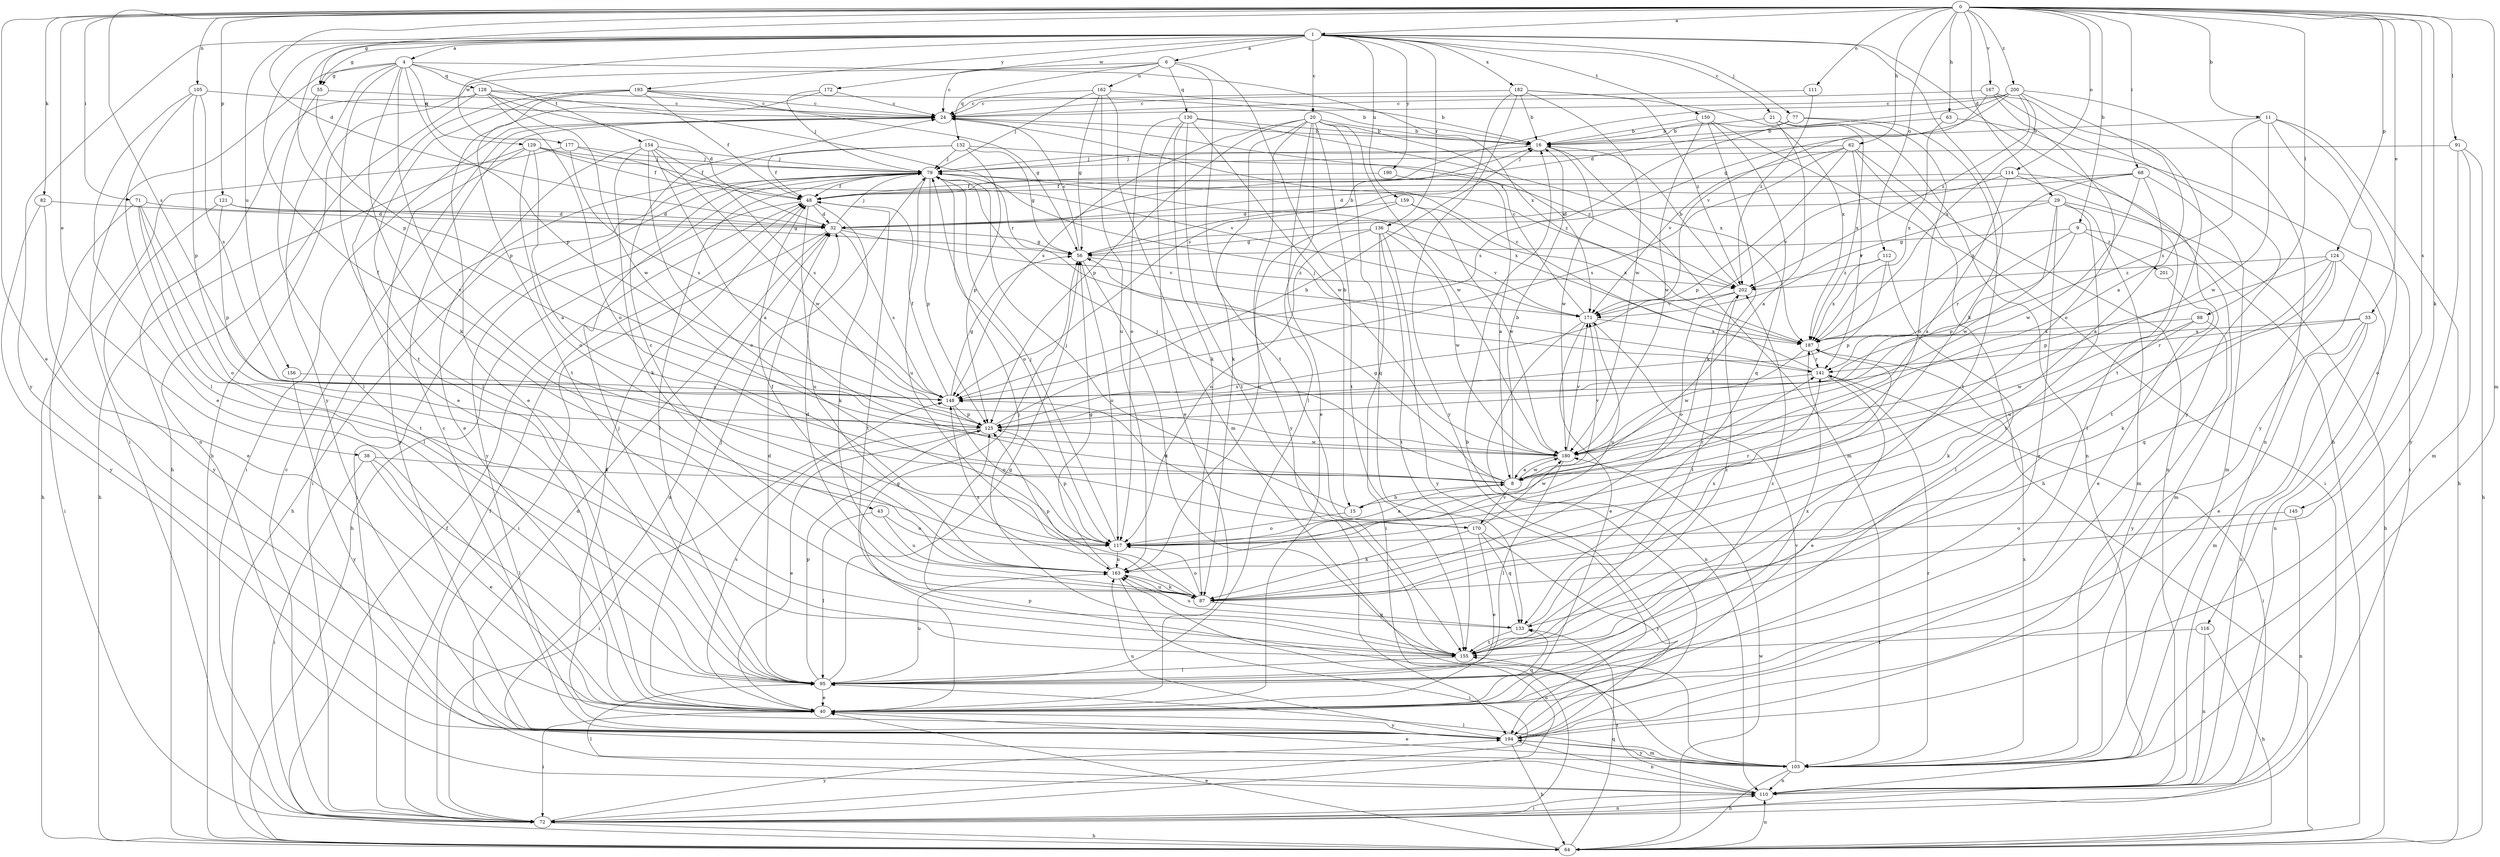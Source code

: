 strict digraph  {
0;
1;
4;
6;
8;
9;
11;
15;
16;
20;
21;
24;
29;
32;
33;
38;
40;
43;
48;
55;
56;
62;
63;
64;
68;
71;
72;
77;
79;
82;
87;
88;
91;
95;
103;
105;
110;
111;
112;
114;
116;
117;
121;
124;
125;
128;
129;
130;
132;
133;
136;
141;
145;
148;
150;
154;
155;
156;
159;
162;
163;
167;
170;
171;
172;
177;
180;
182;
187;
190;
193;
194;
200;
201;
202;
0 -> 1  [label=a];
0 -> 9  [label=b];
0 -> 11  [label=b];
0 -> 29  [label=d];
0 -> 32  [label=d];
0 -> 33  [label=e];
0 -> 38  [label=e];
0 -> 40  [label=e];
0 -> 55  [label=g];
0 -> 62  [label=h];
0 -> 63  [label=h];
0 -> 68  [label=i];
0 -> 71  [label=i];
0 -> 82  [label=k];
0 -> 87  [label=k];
0 -> 88  [label=l];
0 -> 91  [label=l];
0 -> 103  [label=m];
0 -> 105  [label=n];
0 -> 111  [label=o];
0 -> 112  [label=o];
0 -> 114  [label=o];
0 -> 121  [label=p];
0 -> 124  [label=p];
0 -> 145  [label=s];
0 -> 148  [label=s];
0 -> 167  [label=v];
0 -> 200  [label=z];
1 -> 4  [label=a];
1 -> 6  [label=a];
1 -> 20  [label=c];
1 -> 21  [label=c];
1 -> 43  [label=f];
1 -> 55  [label=g];
1 -> 64  [label=h];
1 -> 77  [label=j];
1 -> 87  [label=k];
1 -> 125  [label=p];
1 -> 136  [label=r];
1 -> 150  [label=t];
1 -> 156  [label=u];
1 -> 159  [label=u];
1 -> 172  [label=w];
1 -> 177  [label=w];
1 -> 182  [label=x];
1 -> 190  [label=y];
1 -> 193  [label=y];
1 -> 194  [label=y];
4 -> 55  [label=g];
4 -> 72  [label=i];
4 -> 87  [label=k];
4 -> 125  [label=p];
4 -> 128  [label=q];
4 -> 129  [label=q];
4 -> 154  [label=t];
4 -> 155  [label=t];
4 -> 170  [label=v];
4 -> 187  [label=x];
4 -> 194  [label=y];
6 -> 15  [label=b];
6 -> 24  [label=c];
6 -> 64  [label=h];
6 -> 130  [label=q];
6 -> 132  [label=q];
6 -> 155  [label=t];
6 -> 162  [label=u];
8 -> 15  [label=b];
8 -> 16  [label=b];
8 -> 56  [label=g];
8 -> 79  [label=j];
8 -> 170  [label=v];
8 -> 171  [label=v];
8 -> 180  [label=w];
9 -> 56  [label=g];
9 -> 103  [label=m];
9 -> 125  [label=p];
9 -> 141  [label=r];
9 -> 201  [label=z];
11 -> 16  [label=b];
11 -> 64  [label=h];
11 -> 116  [label=o];
11 -> 148  [label=s];
11 -> 180  [label=w];
11 -> 194  [label=y];
15 -> 79  [label=j];
15 -> 117  [label=o];
15 -> 141  [label=r];
16 -> 79  [label=j];
16 -> 103  [label=m];
16 -> 180  [label=w];
20 -> 16  [label=b];
20 -> 40  [label=e];
20 -> 87  [label=k];
20 -> 95  [label=l];
20 -> 125  [label=p];
20 -> 133  [label=q];
20 -> 148  [label=s];
20 -> 155  [label=t];
20 -> 171  [label=v];
20 -> 180  [label=w];
20 -> 194  [label=y];
21 -> 8  [label=a];
21 -> 16  [label=b];
21 -> 110  [label=n];
21 -> 187  [label=x];
24 -> 16  [label=b];
24 -> 72  [label=i];
29 -> 32  [label=d];
29 -> 40  [label=e];
29 -> 64  [label=h];
29 -> 103  [label=m];
29 -> 155  [label=t];
29 -> 171  [label=v];
29 -> 180  [label=w];
32 -> 56  [label=g];
32 -> 72  [label=i];
32 -> 79  [label=j];
32 -> 148  [label=s];
32 -> 171  [label=v];
33 -> 40  [label=e];
33 -> 103  [label=m];
33 -> 110  [label=n];
33 -> 141  [label=r];
33 -> 187  [label=x];
38 -> 8  [label=a];
38 -> 40  [label=e];
38 -> 72  [label=i];
38 -> 95  [label=l];
40 -> 56  [label=g];
40 -> 72  [label=i];
40 -> 79  [label=j];
40 -> 133  [label=q];
40 -> 148  [label=s];
40 -> 194  [label=y];
43 -> 95  [label=l];
43 -> 117  [label=o];
43 -> 163  [label=u];
48 -> 32  [label=d];
48 -> 64  [label=h];
48 -> 87  [label=k];
48 -> 155  [label=t];
48 -> 163  [label=u];
55 -> 24  [label=c];
55 -> 95  [label=l];
55 -> 125  [label=p];
56 -> 16  [label=b];
56 -> 24  [label=c];
56 -> 117  [label=o];
56 -> 155  [label=t];
56 -> 202  [label=z];
62 -> 72  [label=i];
62 -> 79  [label=j];
62 -> 110  [label=n];
62 -> 125  [label=p];
62 -> 141  [label=r];
62 -> 148  [label=s];
62 -> 171  [label=v];
63 -> 16  [label=b];
63 -> 72  [label=i];
63 -> 187  [label=x];
64 -> 40  [label=e];
64 -> 48  [label=f];
64 -> 110  [label=n];
64 -> 133  [label=q];
64 -> 180  [label=w];
68 -> 8  [label=a];
68 -> 32  [label=d];
68 -> 48  [label=f];
68 -> 103  [label=m];
68 -> 180  [label=w];
68 -> 187  [label=x];
71 -> 32  [label=d];
71 -> 72  [label=i];
71 -> 95  [label=l];
71 -> 117  [label=o];
71 -> 155  [label=t];
72 -> 24  [label=c];
72 -> 48  [label=f];
72 -> 64  [label=h];
72 -> 110  [label=n];
72 -> 163  [label=u];
72 -> 194  [label=y];
77 -> 16  [label=b];
77 -> 117  [label=o];
77 -> 148  [label=s];
77 -> 155  [label=t];
79 -> 48  [label=f];
79 -> 64  [label=h];
79 -> 72  [label=i];
79 -> 95  [label=l];
79 -> 117  [label=o];
79 -> 125  [label=p];
79 -> 163  [label=u];
79 -> 187  [label=x];
79 -> 194  [label=y];
79 -> 202  [label=z];
82 -> 32  [label=d];
82 -> 40  [label=e];
82 -> 194  [label=y];
87 -> 32  [label=d];
87 -> 117  [label=o];
87 -> 125  [label=p];
87 -> 133  [label=q];
87 -> 148  [label=s];
87 -> 163  [label=u];
88 -> 87  [label=k];
88 -> 180  [label=w];
88 -> 187  [label=x];
88 -> 194  [label=y];
91 -> 64  [label=h];
91 -> 79  [label=j];
91 -> 103  [label=m];
91 -> 194  [label=y];
95 -> 32  [label=d];
95 -> 40  [label=e];
95 -> 56  [label=g];
95 -> 79  [label=j];
95 -> 125  [label=p];
95 -> 163  [label=u];
95 -> 187  [label=x];
95 -> 202  [label=z];
103 -> 32  [label=d];
103 -> 40  [label=e];
103 -> 64  [label=h];
103 -> 95  [label=l];
103 -> 110  [label=n];
103 -> 125  [label=p];
103 -> 141  [label=r];
103 -> 171  [label=v];
103 -> 187  [label=x];
103 -> 194  [label=y];
105 -> 24  [label=c];
105 -> 40  [label=e];
105 -> 95  [label=l];
105 -> 125  [label=p];
105 -> 148  [label=s];
110 -> 32  [label=d];
110 -> 72  [label=i];
110 -> 95  [label=l];
110 -> 155  [label=t];
111 -> 24  [label=c];
111 -> 202  [label=z];
112 -> 95  [label=l];
112 -> 125  [label=p];
112 -> 187  [label=x];
112 -> 202  [label=z];
114 -> 8  [label=a];
114 -> 48  [label=f];
114 -> 95  [label=l];
114 -> 155  [label=t];
114 -> 171  [label=v];
116 -> 64  [label=h];
116 -> 110  [label=n];
116 -> 155  [label=t];
117 -> 8  [label=a];
117 -> 79  [label=j];
117 -> 125  [label=p];
117 -> 141  [label=r];
117 -> 163  [label=u];
121 -> 32  [label=d];
121 -> 56  [label=g];
121 -> 125  [label=p];
121 -> 194  [label=y];
124 -> 87  [label=k];
124 -> 110  [label=n];
124 -> 125  [label=p];
124 -> 133  [label=q];
124 -> 163  [label=u];
124 -> 202  [label=z];
125 -> 16  [label=b];
125 -> 40  [label=e];
125 -> 72  [label=i];
125 -> 180  [label=w];
128 -> 24  [label=c];
128 -> 32  [label=d];
128 -> 64  [label=h];
128 -> 110  [label=n];
128 -> 117  [label=o];
128 -> 141  [label=r];
128 -> 180  [label=w];
129 -> 8  [label=a];
129 -> 48  [label=f];
129 -> 64  [label=h];
129 -> 79  [label=j];
129 -> 117  [label=o];
129 -> 171  [label=v];
129 -> 194  [label=y];
130 -> 16  [label=b];
130 -> 40  [label=e];
130 -> 87  [label=k];
130 -> 117  [label=o];
130 -> 155  [label=t];
130 -> 180  [label=w];
130 -> 187  [label=x];
132 -> 48  [label=f];
132 -> 56  [label=g];
132 -> 72  [label=i];
132 -> 79  [label=j];
132 -> 125  [label=p];
132 -> 202  [label=z];
133 -> 155  [label=t];
133 -> 163  [label=u];
133 -> 187  [label=x];
136 -> 56  [label=g];
136 -> 72  [label=i];
136 -> 117  [label=o];
136 -> 155  [label=t];
136 -> 171  [label=v];
136 -> 180  [label=w];
136 -> 194  [label=y];
141 -> 24  [label=c];
141 -> 40  [label=e];
141 -> 72  [label=i];
141 -> 79  [label=j];
141 -> 148  [label=s];
145 -> 110  [label=n];
145 -> 117  [label=o];
148 -> 48  [label=f];
148 -> 56  [label=g];
148 -> 117  [label=o];
148 -> 125  [label=p];
150 -> 16  [label=b];
150 -> 64  [label=h];
150 -> 87  [label=k];
150 -> 133  [label=q];
150 -> 180  [label=w];
154 -> 8  [label=a];
154 -> 40  [label=e];
154 -> 79  [label=j];
154 -> 87  [label=k];
154 -> 117  [label=o];
154 -> 148  [label=s];
154 -> 180  [label=w];
155 -> 79  [label=j];
155 -> 95  [label=l];
155 -> 202  [label=z];
156 -> 148  [label=s];
156 -> 194  [label=y];
159 -> 32  [label=d];
159 -> 163  [label=u];
159 -> 180  [label=w];
159 -> 187  [label=x];
162 -> 16  [label=b];
162 -> 24  [label=c];
162 -> 56  [label=g];
162 -> 79  [label=j];
162 -> 103  [label=m];
162 -> 163  [label=u];
163 -> 24  [label=c];
163 -> 48  [label=f];
163 -> 56  [label=g];
163 -> 72  [label=i];
163 -> 87  [label=k];
167 -> 24  [label=c];
167 -> 117  [label=o];
167 -> 155  [label=t];
167 -> 171  [label=v];
167 -> 194  [label=y];
170 -> 40  [label=e];
170 -> 87  [label=k];
170 -> 133  [label=q];
170 -> 148  [label=s];
170 -> 180  [label=w];
170 -> 194  [label=y];
171 -> 24  [label=c];
171 -> 40  [label=e];
171 -> 110  [label=n];
171 -> 163  [label=u];
171 -> 187  [label=x];
172 -> 24  [label=c];
172 -> 40  [label=e];
172 -> 79  [label=j];
177 -> 48  [label=f];
177 -> 64  [label=h];
177 -> 79  [label=j];
177 -> 148  [label=s];
180 -> 8  [label=a];
180 -> 95  [label=l];
180 -> 171  [label=v];
182 -> 16  [label=b];
182 -> 24  [label=c];
182 -> 148  [label=s];
182 -> 180  [label=w];
182 -> 187  [label=x];
182 -> 194  [label=y];
182 -> 202  [label=z];
187 -> 141  [label=r];
187 -> 180  [label=w];
190 -> 8  [label=a];
190 -> 48  [label=f];
193 -> 16  [label=b];
193 -> 24  [label=c];
193 -> 40  [label=e];
193 -> 48  [label=f];
193 -> 56  [label=g];
193 -> 95  [label=l];
193 -> 155  [label=t];
194 -> 16  [label=b];
194 -> 24  [label=c];
194 -> 48  [label=f];
194 -> 64  [label=h];
194 -> 103  [label=m];
194 -> 110  [label=n];
194 -> 163  [label=u];
200 -> 8  [label=a];
200 -> 24  [label=c];
200 -> 32  [label=d];
200 -> 48  [label=f];
200 -> 56  [label=g];
200 -> 110  [label=n];
200 -> 187  [label=x];
200 -> 202  [label=z];
201 -> 40  [label=e];
202 -> 16  [label=b];
202 -> 117  [label=o];
202 -> 155  [label=t];
202 -> 171  [label=v];
}
